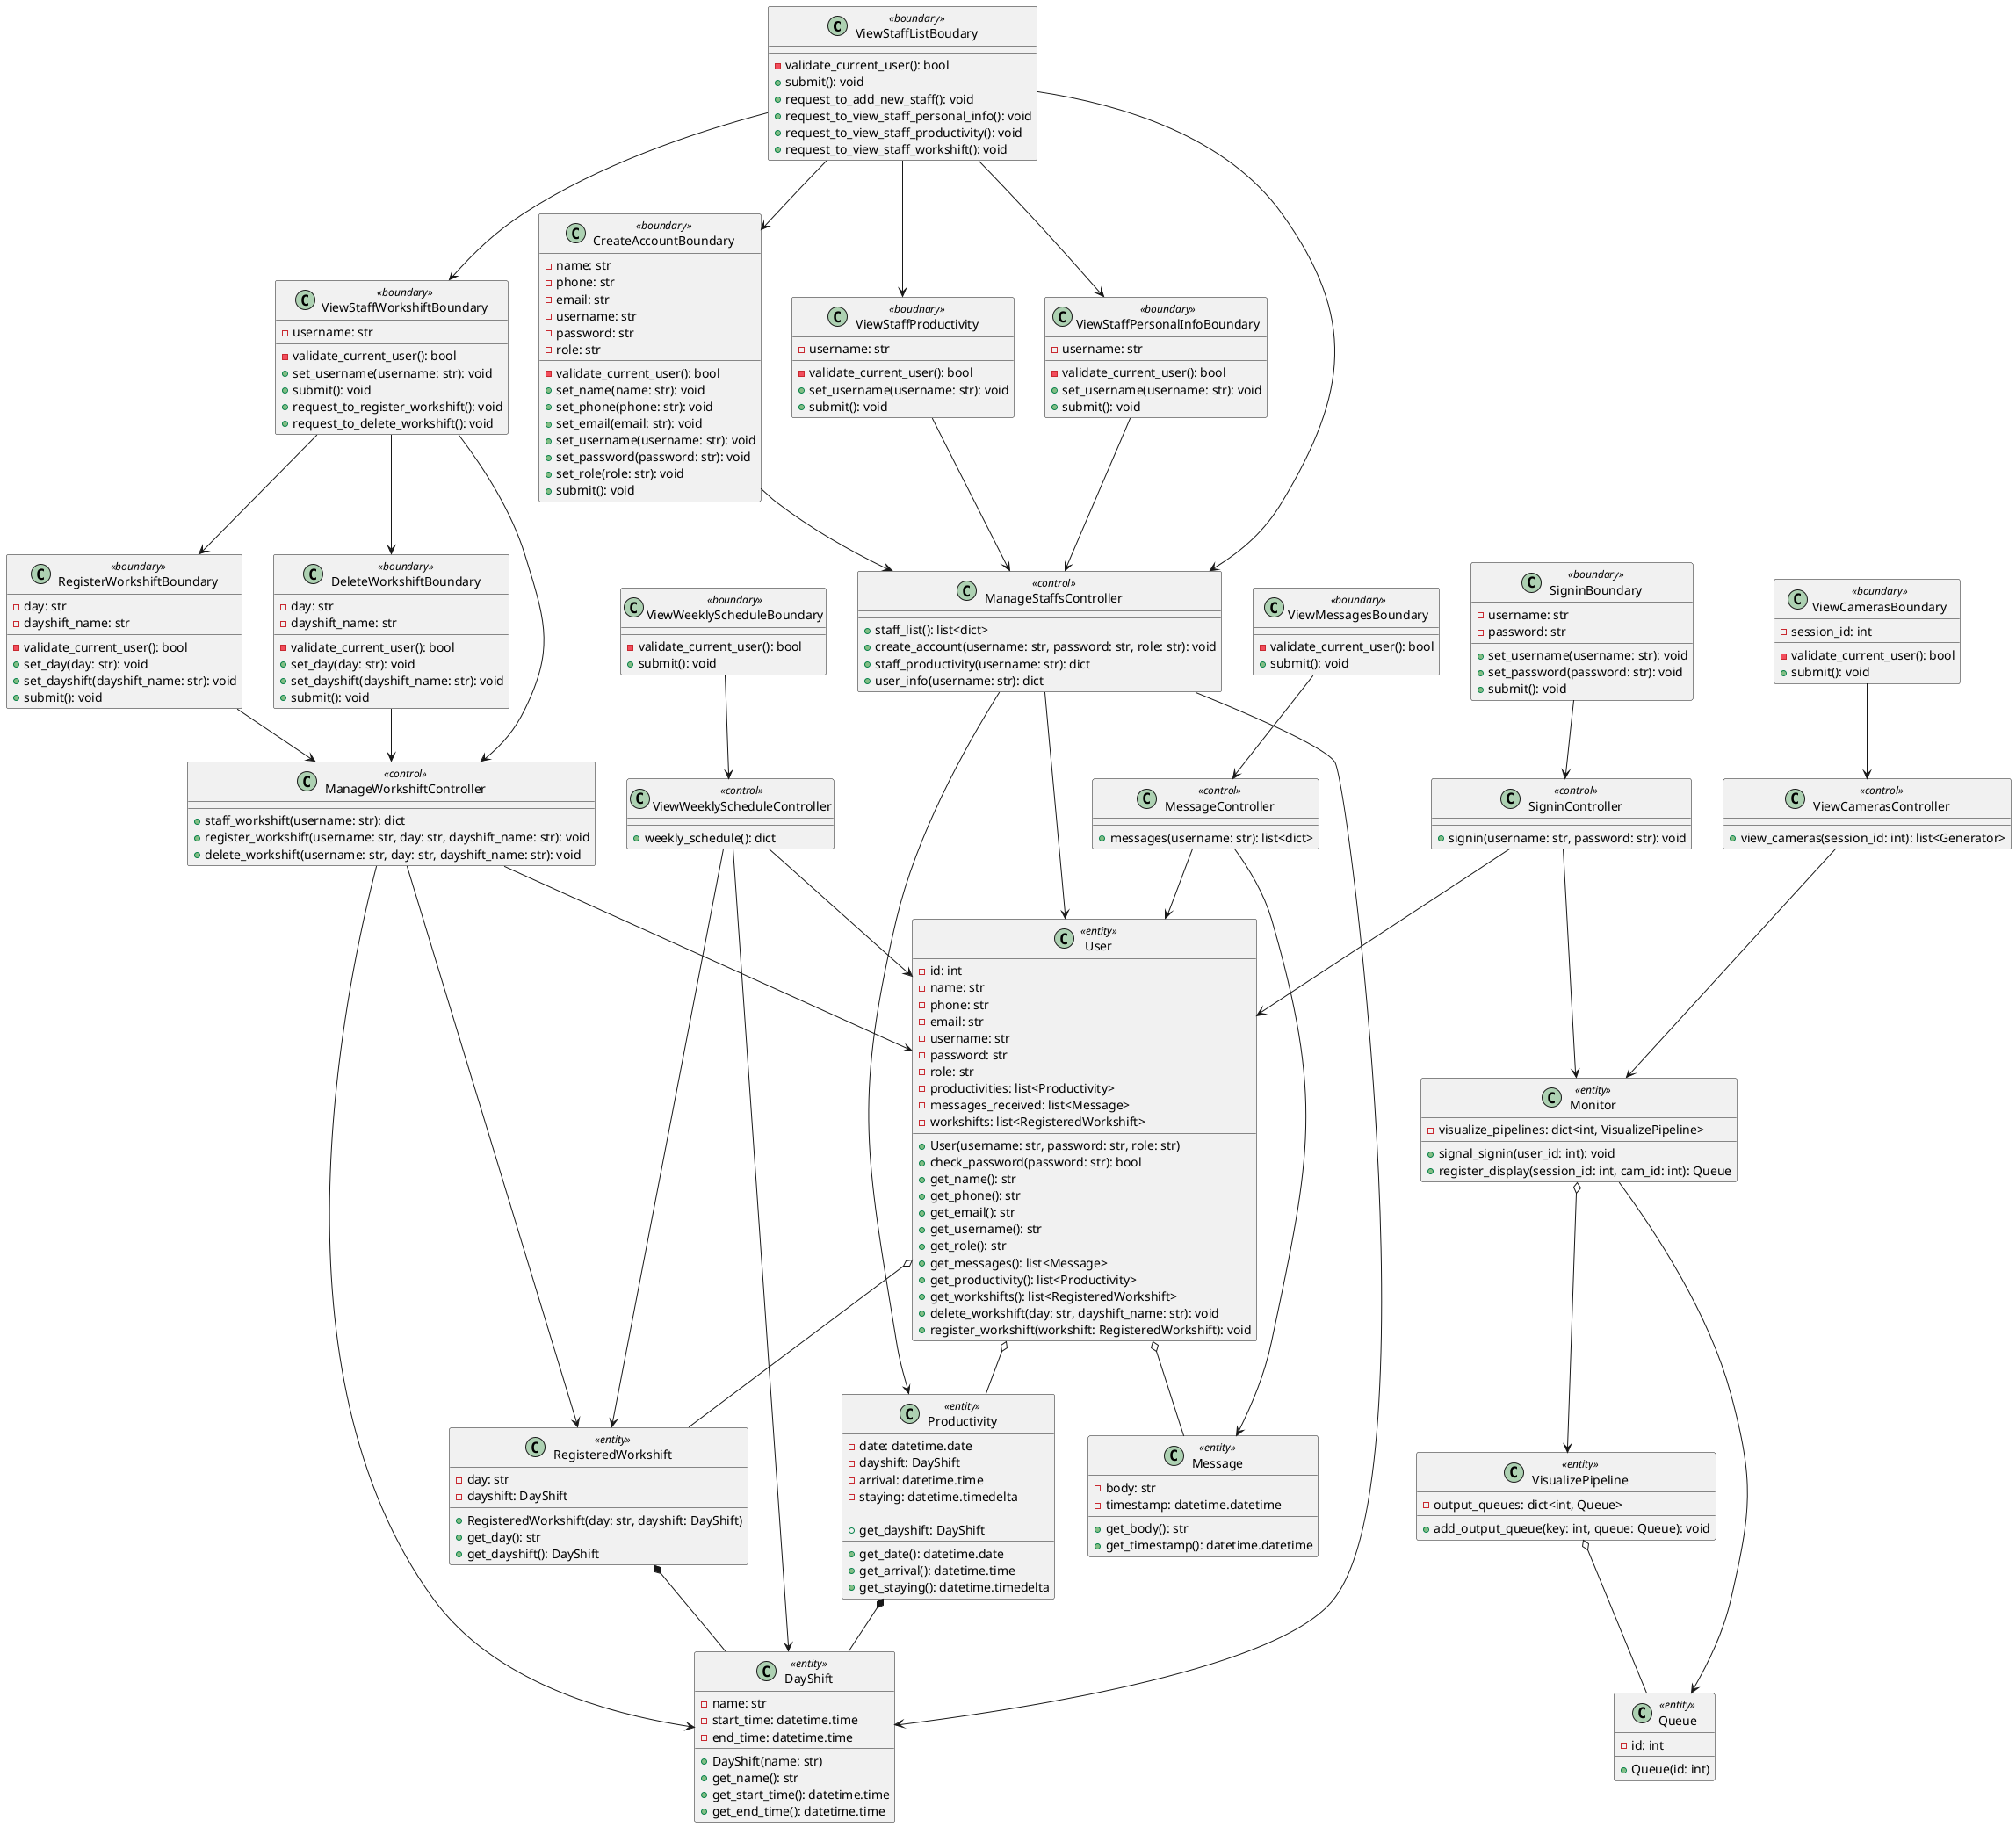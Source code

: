 @startuml

class ViewStaffListBoudary <<boundary>> {

    - validate_current_user(): bool
    + submit(): void
    + request_to_add_new_staff(): void
    + request_to_view_staff_personal_info(): void
    + request_to_view_staff_productivity(): void
    + request_to_view_staff_workshift(): void
}

class CreateAccountBoundary <<boundary>> {
    - name: str
    - phone: str
    - email: str
    - username: str
    - password: str
    - role: str
    
    - validate_current_user(): bool
    + set_name(name: str): void
    + set_phone(phone: str): void
    + set_email(email: str): void
    + set_username(username: str): void
    + set_password(password: str): void
    + set_role(role: str): void
    + submit(): void

}

class ViewStaffProductivity <<boudnary>> {
    - username: str

    - validate_current_user(): bool
    + set_username(username: str): void
    + submit(): void
}

class SigninBoundary <<boundary>> {
    - username: str
    - password: str
    
    + set_username(username: str): void
    + set_password(password: str): void
    + submit(): void
}

class ViewMessagesBoundary <<boundary>> {

    - validate_current_user(): bool
    + submit(): void
}

class ViewCamerasBoundary <<boundary>> {
    - session_id: int

    - validate_current_user(): bool
    + submit(): void
}

class ViewStaffPersonalInfoBoundary <<boundary>> {
    - username: str
    
    - validate_current_user(): bool
    + set_username(username: str): void
    + submit(): void
}

class ViewStaffWorkshiftBoundary <<boundary>> {
    - username: str
    
    - validate_current_user(): bool
    + set_username(username: str): void
    + submit(): void
    + request_to_register_workshift(): void
    + request_to_delete_workshift(): void
}

class RegisterWorkshiftBoundary <<boundary>> {
    - day: str
    - dayshift_name: str

    - validate_current_user(): bool
    + set_day(day: str): void
    + set_dayshift(dayshift_name: str): void
    + submit(): void
}

class DeleteWorkshiftBoundary <<boundary>> {
    - day: str
    - dayshift_name: str
    
    - validate_current_user(): bool
    + set_day(day: str): void
    + set_dayshift(dayshift_name: str): void
    + submit(): void
}

class ViewWeeklyScheduleBoundary <<boundary>> {

    - validate_current_user(): bool
    + submit(): void
}

class ManageStaffsController <<control>> {

    + staff_list(): list<dict>
    + create_account(username: str, password: str, role: str): void
    + staff_productivity(username: str): dict
    + user_info(username: str): dict
}

class SigninController <<control>> {

    + signin(username: str, password: str): void
}

class MessageController <<control>> {

    + messages(username: str): list<dict>
}

class ViewCamerasController <<control>> {

    + view_cameras(session_id: int): list<Generator>
    
}

class ManageWorkshiftController <<control>> {

    + staff_workshift(username: str): dict
    + register_workshift(username: str, day: str, dayshift_name: str): void
    + delete_workshift(username: str, day: str, dayshift_name: str): void
}

class ViewWeeklyScheduleController <<control>> {

    + weekly_schedule(): dict
}

class User <<entity>> {
    - id: int
    - name: str
    - phone: str
    - email: str
    - username: str
    - password: str
    - role: str
    - productivities: list<Productivity>
    - messages_received: list<Message>
    - workshifts: list<RegisteredWorkshift>

    + User(username: str, password: str, role: str)
    + check_password(password: str): bool
    + get_name(): str
    + get_phone(): str
    + get_email(): str
    + get_username(): str
    + get_role(): str
    + get_messages(): list<Message>
    + get_productivity(): list<Productivity>
    + get_workshifts(): list<RegisteredWorkshift>
    + delete_workshift(day: str, dayshift_name: str): void
    + register_workshift(workshift: RegisteredWorkshift): void
}

class Productivity <<entity>> {
    - date: datetime.date
    - dayshift: DayShift
    - arrival: datetime.time
    - staying: datetime.timedelta

    + get_date(): datetime.date
    + get_dayshift: DayShift
    + get_arrival(): datetime.time
    + get_staying(): datetime.timedelta
}

class DayShift <<entity>> {
    - name: str
    - start_time: datetime.time
    - end_time: datetime.time

    + DayShift(name: str)
    + get_name(): str
    + get_start_time(): datetime.time
    + get_end_time(): datetime.time
}

class Monitor <<entity>> {
    - visualize_pipelines: dict<int, VisualizePipeline>

    + signal_signin(user_id: int): void
    + register_display(session_id: int, cam_id: int): Queue
}

class Message <<entity>> {
    - body: str
    - timestamp: datetime.datetime

    + get_body(): str
    + get_timestamp(): datetime.datetime
}

class VisualizePipeline <<entity>> {
    - output_queues: dict<int, Queue>

    + add_output_queue(key: int, queue: Queue): void
}

class Queue <<entity>> {
    - id: int

    + Queue(id: int)
}

class RegisteredWorkshift <<entity>> {
    - day: str
    - dayshift: DayShift

    + RegisteredWorkshift(day: str, dayshift: DayShift)
    + get_day(): str
    + get_dayshift(): DayShift
}

ManageWorkshiftController -> RegisteredWorkshift
ManageWorkshiftController -> DayShift

MessageController -> Message

ManageStaffsController -> Productivity
ManageStaffsController -> DayShift

ViewWeeklyScheduleBoundary --> ViewWeeklyScheduleController
ViewWeeklyScheduleController --> User
ViewWeeklyScheduleController --> RegisteredWorkshift
ViewWeeklyScheduleController --> DayShift

ViewStaffWorkshiftBoundary --> ManageWorkshiftController
ViewStaffWorkshiftBoundary --> RegisterWorkshiftBoundary
ViewStaffWorkshiftBoundary --> DeleteWorkshiftBoundary
RegisterWorkshiftBoundary --> ManageWorkshiftController
DeleteWorkshiftBoundary --> ManageWorkshiftController
ManageWorkshiftController --> User
User o-- RegisteredWorkshift
RegisteredWorkshift *-- DayShift

ViewCamerasBoundary --> ViewCamerasController
ViewCamerasController --> Monitor
Monitor o--> VisualizePipeline
Monitor --> Queue
VisualizePipeline o-- Queue

ViewMessagesBoundary --> MessageController
MessageController --> User
User o-- Message

SigninBoundary --> SigninController
SigninController --> User
SigninController --> Monitor

ViewStaffListBoudary --> CreateAccountBoundary
ViewStaffListBoudary --> ViewStaffPersonalInfoBoundary
ViewStaffListBoudary --> ViewStaffProductivity
ViewStaffListBoudary --> ViewStaffWorkshiftBoundary
ViewStaffListBoudary --> ManageStaffsController
CreateAccountBoundary --> ManageStaffsController
ViewStaffPersonalInfoBoundary --> ManageStaffsController
ViewStaffProductivity --> ManageStaffsController
ManageStaffsController --> User
User o-- Productivity
Productivity *-- DayShift

@enduml